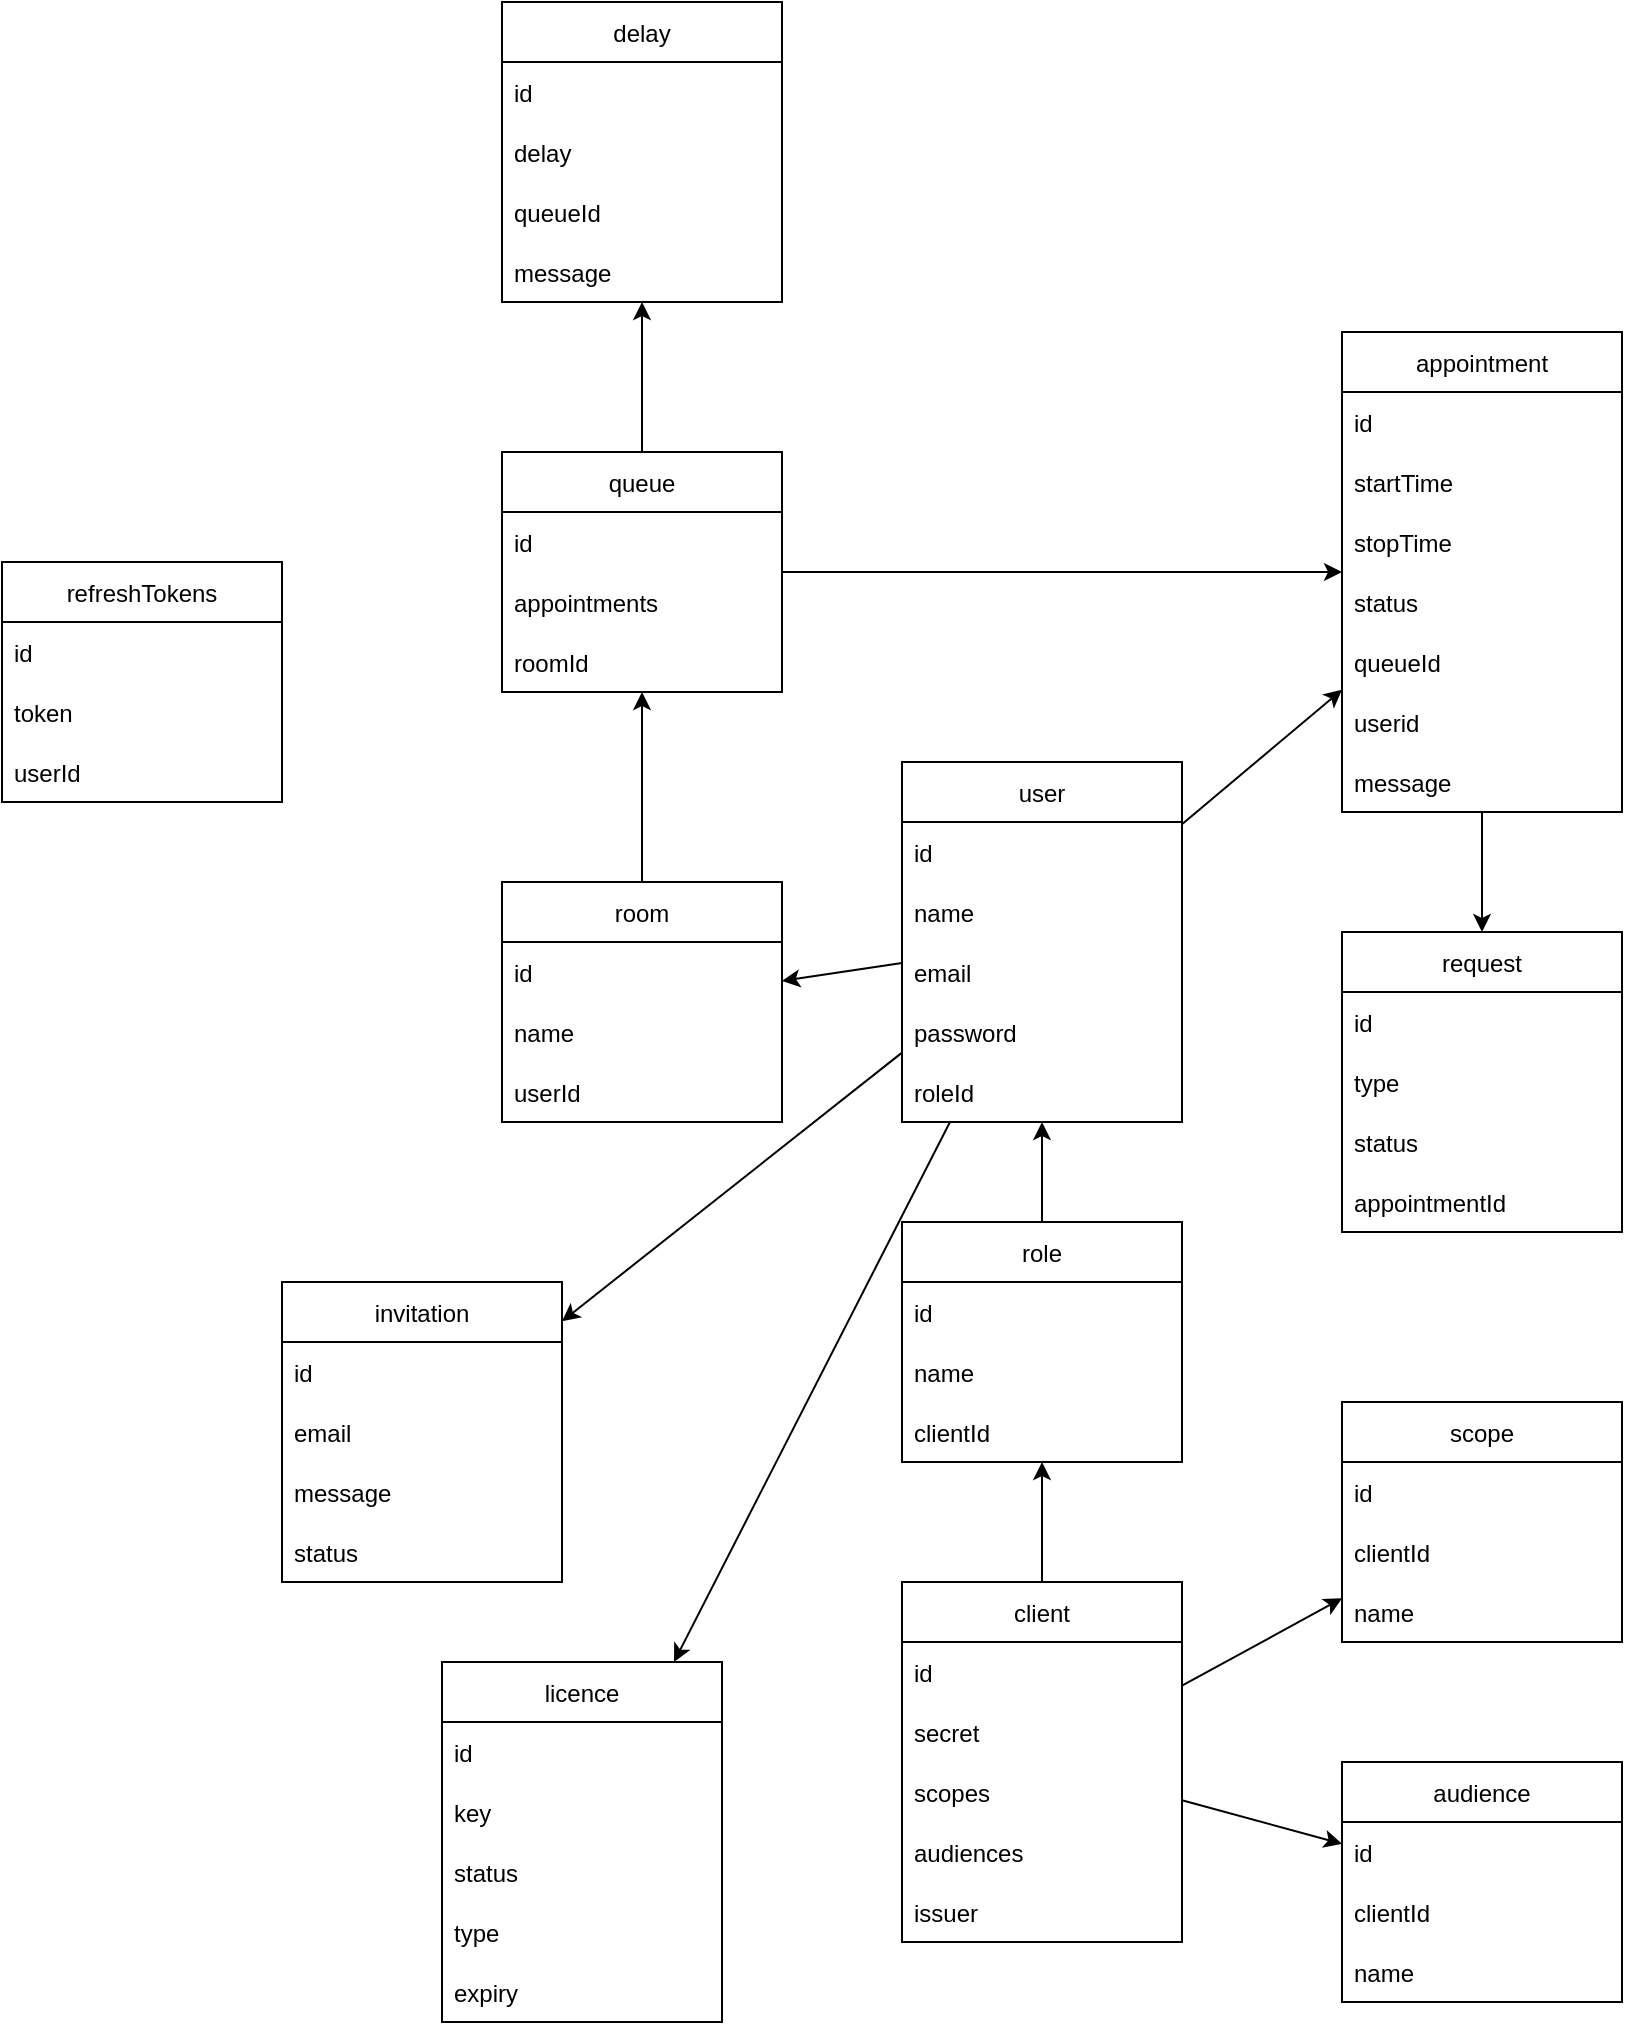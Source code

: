 <mxfile version="20.0.1" type="device"><diagram id="aOSgZFnhfAIuvHphpZQp" name="Page-1"><mxGraphModel dx="2105" dy="861" grid="1" gridSize="10" guides="1" tooltips="1" connect="1" arrows="1" fold="1" page="1" pageScale="1" pageWidth="827" pageHeight="1169" math="0" shadow="0"><root><mxCell id="0"/><mxCell id="1" parent="0"/><mxCell id="BANRdBGJLKkN0GOKmha--1" value="appointment" style="swimlane;fontStyle=0;childLayout=stackLayout;horizontal=1;startSize=30;horizontalStack=0;resizeParent=1;resizeParentMax=0;resizeLast=0;collapsible=1;marginBottom=0;" parent="1" vertex="1"><mxGeometry x="540" y="285" width="140" height="240" as="geometry"/></mxCell><mxCell id="BANRdBGJLKkN0GOKmha--2" value="id" style="text;strokeColor=none;fillColor=none;align=left;verticalAlign=middle;spacingLeft=4;spacingRight=4;overflow=hidden;points=[[0,0.5],[1,0.5]];portConstraint=eastwest;rotatable=0;" parent="BANRdBGJLKkN0GOKmha--1" vertex="1"><mxGeometry y="30" width="140" height="30" as="geometry"/></mxCell><mxCell id="BANRdBGJLKkN0GOKmha--3" value="startTime" style="text;strokeColor=none;fillColor=none;align=left;verticalAlign=middle;spacingLeft=4;spacingRight=4;overflow=hidden;points=[[0,0.5],[1,0.5]];portConstraint=eastwest;rotatable=0;" parent="BANRdBGJLKkN0GOKmha--1" vertex="1"><mxGeometry y="60" width="140" height="30" as="geometry"/></mxCell><mxCell id="andlAJimSwUf8wmFMQH7-2" value="stopTime" style="text;strokeColor=none;fillColor=none;align=left;verticalAlign=middle;spacingLeft=4;spacingRight=4;overflow=hidden;points=[[0,0.5],[1,0.5]];portConstraint=eastwest;rotatable=0;" parent="BANRdBGJLKkN0GOKmha--1" vertex="1"><mxGeometry y="90" width="140" height="30" as="geometry"/></mxCell><mxCell id="BANRdBGJLKkN0GOKmha--4" value="status" style="text;strokeColor=none;fillColor=none;align=left;verticalAlign=middle;spacingLeft=4;spacingRight=4;overflow=hidden;points=[[0,0.5],[1,0.5]];portConstraint=eastwest;rotatable=0;" parent="BANRdBGJLKkN0GOKmha--1" vertex="1"><mxGeometry y="120" width="140" height="30" as="geometry"/></mxCell><mxCell id="BANRdBGJLKkN0GOKmha--31" value="queueId" style="text;strokeColor=none;fillColor=none;align=left;verticalAlign=middle;spacingLeft=4;spacingRight=4;overflow=hidden;points=[[0,0.5],[1,0.5]];portConstraint=eastwest;rotatable=0;" parent="BANRdBGJLKkN0GOKmha--1" vertex="1"><mxGeometry y="150" width="140" height="30" as="geometry"/></mxCell><mxCell id="BANRdBGJLKkN0GOKmha--30" value="userid" style="text;strokeColor=none;fillColor=none;align=left;verticalAlign=middle;spacingLeft=4;spacingRight=4;overflow=hidden;points=[[0,0.5],[1,0.5]];portConstraint=eastwest;rotatable=0;" parent="BANRdBGJLKkN0GOKmha--1" vertex="1"><mxGeometry y="180" width="140" height="30" as="geometry"/></mxCell><mxCell id="BANRdBGJLKkN0GOKmha--33" value="message" style="text;strokeColor=none;fillColor=none;align=left;verticalAlign=middle;spacingLeft=4;spacingRight=4;overflow=hidden;points=[[0,0.5],[1,0.5]];portConstraint=eastwest;rotatable=0;" parent="BANRdBGJLKkN0GOKmha--1" vertex="1"><mxGeometry y="210" width="140" height="30" as="geometry"/></mxCell><mxCell id="BANRdBGJLKkN0GOKmha--5" value="queue" style="swimlane;fontStyle=0;childLayout=stackLayout;horizontal=1;startSize=30;horizontalStack=0;resizeParent=1;resizeParentMax=0;resizeLast=0;collapsible=1;marginBottom=0;" parent="1" vertex="1"><mxGeometry x="120" y="345" width="140" height="120" as="geometry"/></mxCell><mxCell id="BANRdBGJLKkN0GOKmha--6" value="id" style="text;strokeColor=none;fillColor=none;align=left;verticalAlign=middle;spacingLeft=4;spacingRight=4;overflow=hidden;points=[[0,0.5],[1,0.5]];portConstraint=eastwest;rotatable=0;" parent="BANRdBGJLKkN0GOKmha--5" vertex="1"><mxGeometry y="30" width="140" height="30" as="geometry"/></mxCell><mxCell id="BANRdBGJLKkN0GOKmha--7" value="appointments" style="text;strokeColor=none;fillColor=none;align=left;verticalAlign=middle;spacingLeft=4;spacingRight=4;overflow=hidden;points=[[0,0.5],[1,0.5]];portConstraint=eastwest;rotatable=0;" parent="BANRdBGJLKkN0GOKmha--5" vertex="1"><mxGeometry y="60" width="140" height="30" as="geometry"/></mxCell><mxCell id="andlAJimSwUf8wmFMQH7-5" value="roomId" style="text;strokeColor=none;fillColor=none;align=left;verticalAlign=middle;spacingLeft=4;spacingRight=4;overflow=hidden;points=[[0,0.5],[1,0.5]];portConstraint=eastwest;rotatable=0;" parent="BANRdBGJLKkN0GOKmha--5" vertex="1"><mxGeometry y="90" width="140" height="30" as="geometry"/></mxCell><mxCell id="BANRdBGJLKkN0GOKmha--9" value="delay" style="swimlane;fontStyle=0;childLayout=stackLayout;horizontal=1;startSize=30;horizontalStack=0;resizeParent=1;resizeParentMax=0;resizeLast=0;collapsible=1;marginBottom=0;" parent="1" vertex="1"><mxGeometry x="120" y="120" width="140" height="150" as="geometry"/></mxCell><mxCell id="BANRdBGJLKkN0GOKmha--10" value="id" style="text;strokeColor=none;fillColor=none;align=left;verticalAlign=middle;spacingLeft=4;spacingRight=4;overflow=hidden;points=[[0,0.5],[1,0.5]];portConstraint=eastwest;rotatable=0;" parent="BANRdBGJLKkN0GOKmha--9" vertex="1"><mxGeometry y="30" width="140" height="30" as="geometry"/></mxCell><mxCell id="BANRdBGJLKkN0GOKmha--11" value="delay" style="text;strokeColor=none;fillColor=none;align=left;verticalAlign=middle;spacingLeft=4;spacingRight=4;overflow=hidden;points=[[0,0.5],[1,0.5]];portConstraint=eastwest;rotatable=0;" parent="BANRdBGJLKkN0GOKmha--9" vertex="1"><mxGeometry y="60" width="140" height="30" as="geometry"/></mxCell><mxCell id="BANRdBGJLKkN0GOKmha--12" value="queueId" style="text;strokeColor=none;fillColor=none;align=left;verticalAlign=middle;spacingLeft=4;spacingRight=4;overflow=hidden;points=[[0,0.5],[1,0.5]];portConstraint=eastwest;rotatable=0;" parent="BANRdBGJLKkN0GOKmha--9" vertex="1"><mxGeometry y="90" width="140" height="30" as="geometry"/></mxCell><mxCell id="BANRdBGJLKkN0GOKmha--32" value="message" style="text;strokeColor=none;fillColor=none;align=left;verticalAlign=middle;spacingLeft=4;spacingRight=4;overflow=hidden;points=[[0,0.5],[1,0.5]];portConstraint=eastwest;rotatable=0;" parent="BANRdBGJLKkN0GOKmha--9" vertex="1"><mxGeometry y="120" width="140" height="30" as="geometry"/></mxCell><mxCell id="BANRdBGJLKkN0GOKmha--13" value="request" style="swimlane;fontStyle=0;childLayout=stackLayout;horizontal=1;startSize=30;horizontalStack=0;resizeParent=1;resizeParentMax=0;resizeLast=0;collapsible=1;marginBottom=0;" parent="1" vertex="1"><mxGeometry x="540" y="585" width="140" height="150" as="geometry"/></mxCell><mxCell id="BANRdBGJLKkN0GOKmha--14" value="id" style="text;strokeColor=none;fillColor=none;align=left;verticalAlign=middle;spacingLeft=4;spacingRight=4;overflow=hidden;points=[[0,0.5],[1,0.5]];portConstraint=eastwest;rotatable=0;" parent="BANRdBGJLKkN0GOKmha--13" vertex="1"><mxGeometry y="30" width="140" height="30" as="geometry"/></mxCell><mxCell id="BANRdBGJLKkN0GOKmha--15" value="type" style="text;strokeColor=none;fillColor=none;align=left;verticalAlign=middle;spacingLeft=4;spacingRight=4;overflow=hidden;points=[[0,0.5],[1,0.5]];portConstraint=eastwest;rotatable=0;" parent="BANRdBGJLKkN0GOKmha--13" vertex="1"><mxGeometry y="60" width="140" height="30" as="geometry"/></mxCell><mxCell id="andlAJimSwUf8wmFMQH7-1" value="status" style="text;strokeColor=none;fillColor=none;align=left;verticalAlign=middle;spacingLeft=4;spacingRight=4;overflow=hidden;points=[[0,0.5],[1,0.5]];portConstraint=eastwest;rotatable=0;" parent="BANRdBGJLKkN0GOKmha--13" vertex="1"><mxGeometry y="90" width="140" height="30" as="geometry"/></mxCell><mxCell id="BANRdBGJLKkN0GOKmha--16" value="appointmentId" style="text;strokeColor=none;fillColor=none;align=left;verticalAlign=middle;spacingLeft=4;spacingRight=4;overflow=hidden;points=[[0,0.5],[1,0.5]];portConstraint=eastwest;rotatable=0;" parent="BANRdBGJLKkN0GOKmha--13" vertex="1"><mxGeometry y="120" width="140" height="30" as="geometry"/></mxCell><mxCell id="BANRdBGJLKkN0GOKmha--17" value="user" style="swimlane;fontStyle=0;childLayout=stackLayout;horizontal=1;startSize=30;horizontalStack=0;resizeParent=1;resizeParentMax=0;resizeLast=0;collapsible=1;marginBottom=0;" parent="1" vertex="1"><mxGeometry x="320" y="500" width="140" height="180" as="geometry"/></mxCell><mxCell id="BANRdBGJLKkN0GOKmha--18" value="id" style="text;strokeColor=none;fillColor=none;align=left;verticalAlign=middle;spacingLeft=4;spacingRight=4;overflow=hidden;points=[[0,0.5],[1,0.5]];portConstraint=eastwest;rotatable=0;" parent="BANRdBGJLKkN0GOKmha--17" vertex="1"><mxGeometry y="30" width="140" height="30" as="geometry"/></mxCell><mxCell id="BANRdBGJLKkN0GOKmha--19" value="name" style="text;strokeColor=none;fillColor=none;align=left;verticalAlign=middle;spacingLeft=4;spacingRight=4;overflow=hidden;points=[[0,0.5],[1,0.5]];portConstraint=eastwest;rotatable=0;" parent="BANRdBGJLKkN0GOKmha--17" vertex="1"><mxGeometry y="60" width="140" height="30" as="geometry"/></mxCell><mxCell id="3GIAVGee_GGupoG4vns6-1" value="email" style="text;strokeColor=none;fillColor=none;align=left;verticalAlign=middle;spacingLeft=4;spacingRight=4;overflow=hidden;points=[[0,0.5],[1,0.5]];portConstraint=eastwest;rotatable=0;" parent="BANRdBGJLKkN0GOKmha--17" vertex="1"><mxGeometry y="90" width="140" height="30" as="geometry"/></mxCell><mxCell id="jGfrfGHN8iK6fJ0dPr81-1" value="password" style="text;strokeColor=none;fillColor=none;align=left;verticalAlign=middle;spacingLeft=4;spacingRight=4;overflow=hidden;points=[[0,0.5],[1,0.5]];portConstraint=eastwest;rotatable=0;" parent="BANRdBGJLKkN0GOKmha--17" vertex="1"><mxGeometry y="120" width="140" height="30" as="geometry"/></mxCell><mxCell id="REG97zpa-eYT4H9RR8Uv-1" value="roleId" style="text;strokeColor=none;fillColor=none;align=left;verticalAlign=middle;spacingLeft=4;spacingRight=4;overflow=hidden;points=[[0,0.5],[1,0.5]];portConstraint=eastwest;rotatable=0;" parent="BANRdBGJLKkN0GOKmha--17" vertex="1"><mxGeometry y="150" width="140" height="30" as="geometry"/></mxCell><mxCell id="BANRdBGJLKkN0GOKmha--21" value="" style="endArrow=classic;html=1;rounded=0;" parent="1" source="BANRdBGJLKkN0GOKmha--17" target="BANRdBGJLKkN0GOKmha--1" edge="1"><mxGeometry width="50" height="50" relative="1" as="geometry"><mxPoint x="450" y="440" as="sourcePoint"/><mxPoint x="400" y="700" as="targetPoint"/></mxGeometry></mxCell><mxCell id="BANRdBGJLKkN0GOKmha--22" value="" style="endArrow=classic;html=1;rounded=0;" parent="1" source="BANRdBGJLKkN0GOKmha--5" target="BANRdBGJLKkN0GOKmha--1" edge="1"><mxGeometry width="50" height="50" relative="1" as="geometry"><mxPoint x="270" y="920" as="sourcePoint"/><mxPoint x="320" y="870" as="targetPoint"/></mxGeometry></mxCell><mxCell id="BANRdBGJLKkN0GOKmha--23" value="" style="endArrow=classic;html=1;rounded=0;" parent="1" source="BANRdBGJLKkN0GOKmha--5" target="BANRdBGJLKkN0GOKmha--9" edge="1"><mxGeometry width="50" height="50" relative="1" as="geometry"><mxPoint x="330" y="320" as="sourcePoint"/><mxPoint x="290" y="810" as="targetPoint"/></mxGeometry></mxCell><mxCell id="BANRdBGJLKkN0GOKmha--24" value="" style="endArrow=classic;html=1;rounded=0;" parent="1" source="BANRdBGJLKkN0GOKmha--1" target="BANRdBGJLKkN0GOKmha--13" edge="1"><mxGeometry width="50" height="50" relative="1" as="geometry"><mxPoint x="70" y="760" as="sourcePoint"/><mxPoint x="760" y="580" as="targetPoint"/></mxGeometry></mxCell><mxCell id="BANRdBGJLKkN0GOKmha--25" value="room" style="swimlane;fontStyle=0;childLayout=stackLayout;horizontal=1;startSize=30;horizontalStack=0;resizeParent=1;resizeParentMax=0;resizeLast=0;collapsible=1;marginBottom=0;" parent="1" vertex="1"><mxGeometry x="120" y="560" width="140" height="120" as="geometry"/></mxCell><mxCell id="BANRdBGJLKkN0GOKmha--26" value="id" style="text;strokeColor=none;fillColor=none;align=left;verticalAlign=middle;spacingLeft=4;spacingRight=4;overflow=hidden;points=[[0,0.5],[1,0.5]];portConstraint=eastwest;rotatable=0;" parent="BANRdBGJLKkN0GOKmha--25" vertex="1"><mxGeometry y="30" width="140" height="30" as="geometry"/></mxCell><mxCell id="BANRdBGJLKkN0GOKmha--27" value="name" style="text;strokeColor=none;fillColor=none;align=left;verticalAlign=middle;spacingLeft=4;spacingRight=4;overflow=hidden;points=[[0,0.5],[1,0.5]];portConstraint=eastwest;rotatable=0;" parent="BANRdBGJLKkN0GOKmha--25" vertex="1"><mxGeometry y="60" width="140" height="30" as="geometry"/></mxCell><mxCell id="BANRdBGJLKkN0GOKmha--28" value="userId" style="text;strokeColor=none;fillColor=none;align=left;verticalAlign=middle;spacingLeft=4;spacingRight=4;overflow=hidden;points=[[0,0.5],[1,0.5]];portConstraint=eastwest;rotatable=0;" parent="BANRdBGJLKkN0GOKmha--25" vertex="1"><mxGeometry y="90" width="140" height="30" as="geometry"/></mxCell><mxCell id="BANRdBGJLKkN0GOKmha--29" value="" style="endArrow=classic;html=1;rounded=0;" parent="1" source="BANRdBGJLKkN0GOKmha--25" target="BANRdBGJLKkN0GOKmha--5" edge="1"><mxGeometry width="50" height="50" relative="1" as="geometry"><mxPoint x="70" y="520" as="sourcePoint"/><mxPoint x="70" y="500" as="targetPoint"/></mxGeometry></mxCell><mxCell id="andlAJimSwUf8wmFMQH7-3" value="" style="endArrow=classic;html=1;rounded=0;" parent="1" source="BANRdBGJLKkN0GOKmha--17" target="BANRdBGJLKkN0GOKmha--25" edge="1"><mxGeometry width="50" height="50" relative="1" as="geometry"><mxPoint x="200" y="730" as="sourcePoint"/><mxPoint x="360" y="700" as="targetPoint"/></mxGeometry></mxCell><mxCell id="yHRWvfZrE8CVC00MHURq-1" value="client" style="swimlane;fontStyle=0;childLayout=stackLayout;horizontal=1;startSize=30;horizontalStack=0;resizeParent=1;resizeParentMax=0;resizeLast=0;collapsible=1;marginBottom=0;" parent="1" vertex="1"><mxGeometry x="320" y="910" width="140" height="180" as="geometry"/></mxCell><mxCell id="yHRWvfZrE8CVC00MHURq-2" value="id" style="text;strokeColor=none;fillColor=none;align=left;verticalAlign=middle;spacingLeft=4;spacingRight=4;overflow=hidden;points=[[0,0.5],[1,0.5]];portConstraint=eastwest;rotatable=0;" parent="yHRWvfZrE8CVC00MHURq-1" vertex="1"><mxGeometry y="30" width="140" height="30" as="geometry"/></mxCell><mxCell id="yHRWvfZrE8CVC00MHURq-3" value="secret" style="text;strokeColor=none;fillColor=none;align=left;verticalAlign=middle;spacingLeft=4;spacingRight=4;overflow=hidden;points=[[0,0.5],[1,0.5]];portConstraint=eastwest;rotatable=0;" parent="yHRWvfZrE8CVC00MHURq-1" vertex="1"><mxGeometry y="60" width="140" height="30" as="geometry"/></mxCell><mxCell id="yHRWvfZrE8CVC00MHURq-4" value="scopes" style="text;strokeColor=none;fillColor=none;align=left;verticalAlign=middle;spacingLeft=4;spacingRight=4;overflow=hidden;points=[[0,0.5],[1,0.5]];portConstraint=eastwest;rotatable=0;" parent="yHRWvfZrE8CVC00MHURq-1" vertex="1"><mxGeometry y="90" width="140" height="30" as="geometry"/></mxCell><mxCell id="yHRWvfZrE8CVC00MHURq-22" value="audiences" style="text;strokeColor=none;fillColor=none;align=left;verticalAlign=middle;spacingLeft=4;spacingRight=4;overflow=hidden;points=[[0,0.5],[1,0.5]];portConstraint=eastwest;rotatable=0;" parent="yHRWvfZrE8CVC00MHURq-1" vertex="1"><mxGeometry y="120" width="140" height="30" as="geometry"/></mxCell><mxCell id="yHRWvfZrE8CVC00MHURq-5" value="issuer" style="text;strokeColor=none;fillColor=none;align=left;verticalAlign=middle;spacingLeft=4;spacingRight=4;overflow=hidden;points=[[0,0.5],[1,0.5]];portConstraint=eastwest;rotatable=0;" parent="yHRWvfZrE8CVC00MHURq-1" vertex="1"><mxGeometry y="150" width="140" height="30" as="geometry"/></mxCell><mxCell id="yHRWvfZrE8CVC00MHURq-7" value="scope" style="swimlane;fontStyle=0;childLayout=stackLayout;horizontal=1;startSize=30;horizontalStack=0;resizeParent=1;resizeParentMax=0;resizeLast=0;collapsible=1;marginBottom=0;" parent="1" vertex="1"><mxGeometry x="540" y="820" width="140" height="120" as="geometry"/></mxCell><mxCell id="yHRWvfZrE8CVC00MHURq-8" value="id" style="text;strokeColor=none;fillColor=none;align=left;verticalAlign=middle;spacingLeft=4;spacingRight=4;overflow=hidden;points=[[0,0.5],[1,0.5]];portConstraint=eastwest;rotatable=0;" parent="yHRWvfZrE8CVC00MHURq-7" vertex="1"><mxGeometry y="30" width="140" height="30" as="geometry"/></mxCell><mxCell id="yHRWvfZrE8CVC00MHURq-9" value="clientId" style="text;strokeColor=none;fillColor=none;align=left;verticalAlign=middle;spacingLeft=4;spacingRight=4;overflow=hidden;points=[[0,0.5],[1,0.5]];portConstraint=eastwest;rotatable=0;" parent="yHRWvfZrE8CVC00MHURq-7" vertex="1"><mxGeometry y="60" width="140" height="30" as="geometry"/></mxCell><mxCell id="yHRWvfZrE8CVC00MHURq-16" value="name" style="text;strokeColor=none;fillColor=none;align=left;verticalAlign=middle;spacingLeft=4;spacingRight=4;overflow=hidden;points=[[0,0.5],[1,0.5]];portConstraint=eastwest;rotatable=0;" parent="yHRWvfZrE8CVC00MHURq-7" vertex="1"><mxGeometry y="90" width="140" height="30" as="geometry"/></mxCell><mxCell id="yHRWvfZrE8CVC00MHURq-17" value="audience" style="swimlane;fontStyle=0;childLayout=stackLayout;horizontal=1;startSize=30;horizontalStack=0;resizeParent=1;resizeParentMax=0;resizeLast=0;collapsible=1;marginBottom=0;" parent="1" vertex="1"><mxGeometry x="540" y="1000" width="140" height="120" as="geometry"/></mxCell><mxCell id="yHRWvfZrE8CVC00MHURq-18" value="id" style="text;strokeColor=none;fillColor=none;align=left;verticalAlign=middle;spacingLeft=4;spacingRight=4;overflow=hidden;points=[[0,0.5],[1,0.5]];portConstraint=eastwest;rotatable=0;" parent="yHRWvfZrE8CVC00MHURq-17" vertex="1"><mxGeometry y="30" width="140" height="30" as="geometry"/></mxCell><mxCell id="yHRWvfZrE8CVC00MHURq-19" value="clientId" style="text;strokeColor=none;fillColor=none;align=left;verticalAlign=middle;spacingLeft=4;spacingRight=4;overflow=hidden;points=[[0,0.5],[1,0.5]];portConstraint=eastwest;rotatable=0;" parent="yHRWvfZrE8CVC00MHURq-17" vertex="1"><mxGeometry y="60" width="140" height="30" as="geometry"/></mxCell><mxCell id="yHRWvfZrE8CVC00MHURq-20" value="name" style="text;strokeColor=none;fillColor=none;align=left;verticalAlign=middle;spacingLeft=4;spacingRight=4;overflow=hidden;points=[[0,0.5],[1,0.5]];portConstraint=eastwest;rotatable=0;" parent="yHRWvfZrE8CVC00MHURq-17" vertex="1"><mxGeometry y="90" width="140" height="30" as="geometry"/></mxCell><mxCell id="yHRWvfZrE8CVC00MHURq-21" value="" style="endArrow=classic;html=1;rounded=0;" parent="1" source="yHRWvfZrE8CVC00MHURq-1" target="yHRWvfZrE8CVC00MHURq-7" edge="1"><mxGeometry width="50" height="50" relative="1" as="geometry"><mxPoint x="100" y="1170" as="sourcePoint"/><mxPoint x="150" y="1120" as="targetPoint"/></mxGeometry></mxCell><mxCell id="yHRWvfZrE8CVC00MHURq-23" value="" style="endArrow=classic;html=1;rounded=0;" parent="1" source="yHRWvfZrE8CVC00MHURq-1" target="yHRWvfZrE8CVC00MHURq-17" edge="1"><mxGeometry width="50" height="50" relative="1" as="geometry"><mxPoint x="280" y="1180" as="sourcePoint"/><mxPoint x="330" y="1130" as="targetPoint"/></mxGeometry></mxCell><mxCell id="yHRWvfZrE8CVC00MHURq-24" value="role" style="swimlane;fontStyle=0;childLayout=stackLayout;horizontal=1;startSize=30;horizontalStack=0;resizeParent=1;resizeParentMax=0;resizeLast=0;collapsible=1;marginBottom=0;" parent="1" vertex="1"><mxGeometry x="320" y="730" width="140" height="120" as="geometry"/></mxCell><mxCell id="yHRWvfZrE8CVC00MHURq-25" value="id" style="text;strokeColor=none;fillColor=none;align=left;verticalAlign=middle;spacingLeft=4;spacingRight=4;overflow=hidden;points=[[0,0.5],[1,0.5]];portConstraint=eastwest;rotatable=0;" parent="yHRWvfZrE8CVC00MHURq-24" vertex="1"><mxGeometry y="30" width="140" height="30" as="geometry"/></mxCell><mxCell id="yHRWvfZrE8CVC00MHURq-28" value="name" style="text;strokeColor=none;fillColor=none;align=left;verticalAlign=middle;spacingLeft=4;spacingRight=4;overflow=hidden;points=[[0,0.5],[1,0.5]];portConstraint=eastwest;rotatable=0;" parent="yHRWvfZrE8CVC00MHURq-24" vertex="1"><mxGeometry y="60" width="140" height="30" as="geometry"/></mxCell><mxCell id="yHRWvfZrE8CVC00MHURq-26" value="clientId" style="text;strokeColor=none;fillColor=none;align=left;verticalAlign=middle;spacingLeft=4;spacingRight=4;overflow=hidden;points=[[0,0.5],[1,0.5]];portConstraint=eastwest;rotatable=0;" parent="yHRWvfZrE8CVC00MHURq-24" vertex="1"><mxGeometry y="90" width="140" height="30" as="geometry"/></mxCell><mxCell id="yHRWvfZrE8CVC00MHURq-34" value="" style="endArrow=classic;html=1;rounded=0;" parent="1" source="yHRWvfZrE8CVC00MHURq-24" target="BANRdBGJLKkN0GOKmha--17" edge="1"><mxGeometry width="50" height="50" relative="1" as="geometry"><mxPoint x="-230" y="720" as="sourcePoint"/><mxPoint x="330" y="800" as="targetPoint"/></mxGeometry></mxCell><mxCell id="yHRWvfZrE8CVC00MHURq-36" value="" style="endArrow=classic;html=1;rounded=0;" parent="1" source="yHRWvfZrE8CVC00MHURq-1" target="yHRWvfZrE8CVC00MHURq-24" edge="1"><mxGeometry width="50" height="50" relative="1" as="geometry"><mxPoint x="260" y="1020" as="sourcePoint"/><mxPoint x="200" y="1080" as="targetPoint"/></mxGeometry></mxCell><mxCell id="AAapPKnUWMM9YPL3V0wp-1" value="invitation" style="swimlane;fontStyle=0;childLayout=stackLayout;horizontal=1;startSize=30;horizontalStack=0;resizeParent=1;resizeParentMax=0;resizeLast=0;collapsible=1;marginBottom=0;" parent="1" vertex="1"><mxGeometry x="10" y="760" width="140" height="150" as="geometry"/></mxCell><mxCell id="AAapPKnUWMM9YPL3V0wp-2" value="id" style="text;strokeColor=none;fillColor=none;align=left;verticalAlign=middle;spacingLeft=4;spacingRight=4;overflow=hidden;points=[[0,0.5],[1,0.5]];portConstraint=eastwest;rotatable=0;" parent="AAapPKnUWMM9YPL3V0wp-1" vertex="1"><mxGeometry y="30" width="140" height="30" as="geometry"/></mxCell><mxCell id="AAapPKnUWMM9YPL3V0wp-3" value="email" style="text;strokeColor=none;fillColor=none;align=left;verticalAlign=middle;spacingLeft=4;spacingRight=4;overflow=hidden;points=[[0,0.5],[1,0.5]];portConstraint=eastwest;rotatable=0;" parent="AAapPKnUWMM9YPL3V0wp-1" vertex="1"><mxGeometry y="60" width="140" height="30" as="geometry"/></mxCell><mxCell id="AAapPKnUWMM9YPL3V0wp-4" value="message" style="text;strokeColor=none;fillColor=none;align=left;verticalAlign=middle;spacingLeft=4;spacingRight=4;overflow=hidden;points=[[0,0.5],[1,0.5]];portConstraint=eastwest;rotatable=0;" parent="AAapPKnUWMM9YPL3V0wp-1" vertex="1"><mxGeometry y="90" width="140" height="30" as="geometry"/></mxCell><mxCell id="AAapPKnUWMM9YPL3V0wp-6" value="status" style="text;strokeColor=none;fillColor=none;align=left;verticalAlign=middle;spacingLeft=4;spacingRight=4;overflow=hidden;points=[[0,0.5],[1,0.5]];portConstraint=eastwest;rotatable=0;" parent="AAapPKnUWMM9YPL3V0wp-1" vertex="1"><mxGeometry y="120" width="140" height="30" as="geometry"/></mxCell><mxCell id="AAapPKnUWMM9YPL3V0wp-5" value="" style="endArrow=classic;html=1;rounded=0;" parent="1" source="BANRdBGJLKkN0GOKmha--17" target="AAapPKnUWMM9YPL3V0wp-1" edge="1"><mxGeometry width="50" height="50" relative="1" as="geometry"><mxPoint x="110" y="980" as="sourcePoint"/><mxPoint x="160" y="930" as="targetPoint"/></mxGeometry></mxCell><mxCell id="G9R1oKGGVH9OerB2oU5p-1" value="refreshTokens" style="swimlane;fontStyle=0;childLayout=stackLayout;horizontal=1;startSize=30;horizontalStack=0;resizeParent=1;resizeParentMax=0;resizeLast=0;collapsible=1;marginBottom=0;" parent="1" vertex="1"><mxGeometry x="-130" y="400" width="140" height="120" as="geometry"/></mxCell><mxCell id="G9R1oKGGVH9OerB2oU5p-2" value="id" style="text;strokeColor=none;fillColor=none;align=left;verticalAlign=middle;spacingLeft=4;spacingRight=4;overflow=hidden;points=[[0,0.5],[1,0.5]];portConstraint=eastwest;rotatable=0;" parent="G9R1oKGGVH9OerB2oU5p-1" vertex="1"><mxGeometry y="30" width="140" height="30" as="geometry"/></mxCell><mxCell id="G9R1oKGGVH9OerB2oU5p-3" value="token" style="text;strokeColor=none;fillColor=none;align=left;verticalAlign=middle;spacingLeft=4;spacingRight=4;overflow=hidden;points=[[0,0.5],[1,0.5]];portConstraint=eastwest;rotatable=0;" parent="G9R1oKGGVH9OerB2oU5p-1" vertex="1"><mxGeometry y="60" width="140" height="30" as="geometry"/></mxCell><mxCell id="G9R1oKGGVH9OerB2oU5p-4" value="userId" style="text;strokeColor=none;fillColor=none;align=left;verticalAlign=middle;spacingLeft=4;spacingRight=4;overflow=hidden;points=[[0,0.5],[1,0.5]];portConstraint=eastwest;rotatable=0;" parent="G9R1oKGGVH9OerB2oU5p-1" vertex="1"><mxGeometry y="90" width="140" height="30" as="geometry"/></mxCell><mxCell id="mxuv2wO6BvL40B58MZEe-1" value="licence" style="swimlane;fontStyle=0;childLayout=stackLayout;horizontal=1;startSize=30;horizontalStack=0;resizeParent=1;resizeParentMax=0;resizeLast=0;collapsible=1;marginBottom=0;" vertex="1" parent="1"><mxGeometry x="90" y="950" width="140" height="180" as="geometry"/></mxCell><mxCell id="mxuv2wO6BvL40B58MZEe-2" value="id" style="text;strokeColor=none;fillColor=none;align=left;verticalAlign=middle;spacingLeft=4;spacingRight=4;overflow=hidden;points=[[0,0.5],[1,0.5]];portConstraint=eastwest;rotatable=0;" vertex="1" parent="mxuv2wO6BvL40B58MZEe-1"><mxGeometry y="30" width="140" height="30" as="geometry"/></mxCell><mxCell id="mxuv2wO6BvL40B58MZEe-3" value="key" style="text;strokeColor=none;fillColor=none;align=left;verticalAlign=middle;spacingLeft=4;spacingRight=4;overflow=hidden;points=[[0,0.5],[1,0.5]];portConstraint=eastwest;rotatable=0;" vertex="1" parent="mxuv2wO6BvL40B58MZEe-1"><mxGeometry y="60" width="140" height="30" as="geometry"/></mxCell><mxCell id="mxuv2wO6BvL40B58MZEe-4" value="status" style="text;strokeColor=none;fillColor=none;align=left;verticalAlign=middle;spacingLeft=4;spacingRight=4;overflow=hidden;points=[[0,0.5],[1,0.5]];portConstraint=eastwest;rotatable=0;" vertex="1" parent="mxuv2wO6BvL40B58MZEe-1"><mxGeometry y="90" width="140" height="30" as="geometry"/></mxCell><mxCell id="mxuv2wO6BvL40B58MZEe-5" value="type" style="text;strokeColor=none;fillColor=none;align=left;verticalAlign=middle;spacingLeft=4;spacingRight=4;overflow=hidden;points=[[0,0.5],[1,0.5]];portConstraint=eastwest;rotatable=0;" vertex="1" parent="mxuv2wO6BvL40B58MZEe-1"><mxGeometry y="120" width="140" height="30" as="geometry"/></mxCell><mxCell id="mxuv2wO6BvL40B58MZEe-6" value="expiry" style="text;strokeColor=none;fillColor=none;align=left;verticalAlign=middle;spacingLeft=4;spacingRight=4;overflow=hidden;points=[[0,0.5],[1,0.5]];portConstraint=eastwest;rotatable=0;" vertex="1" parent="mxuv2wO6BvL40B58MZEe-1"><mxGeometry y="150" width="140" height="30" as="geometry"/></mxCell><mxCell id="mxuv2wO6BvL40B58MZEe-7" value="" style="endArrow=classic;html=1;rounded=0;" edge="1" parent="1" source="BANRdBGJLKkN0GOKmha--17" target="mxuv2wO6BvL40B58MZEe-1"><mxGeometry width="50" height="50" relative="1" as="geometry"><mxPoint x="-50" y="1020" as="sourcePoint"/><mxPoint y="970" as="targetPoint"/></mxGeometry></mxCell></root></mxGraphModel></diagram></mxfile>